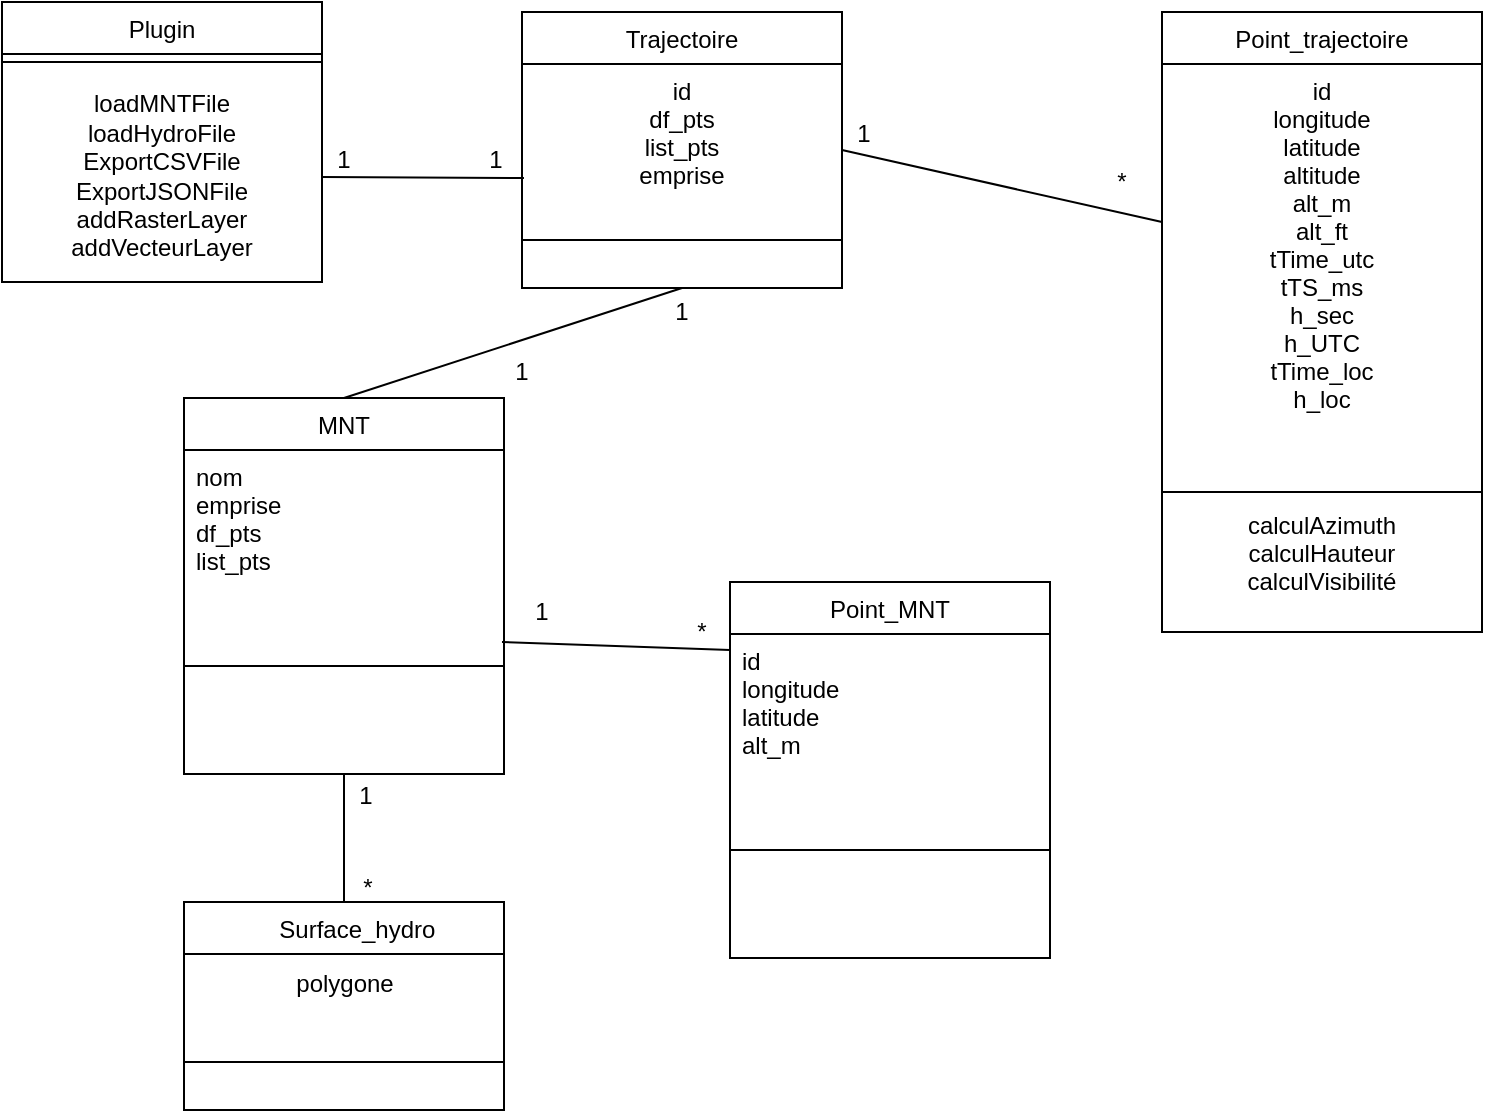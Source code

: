 <mxfile version="25.0.1">
  <diagram id="C5RBs43oDa-KdzZeNtuy" name="Page-1">
    <mxGraphModel dx="1042" dy="573" grid="1" gridSize="10" guides="1" tooltips="1" connect="1" arrows="1" fold="1" page="1" pageScale="1" pageWidth="827" pageHeight="1169" math="0" shadow="0">
      <root>
        <mxCell id="WIyWlLk6GJQsqaUBKTNV-0" />
        <mxCell id="WIyWlLk6GJQsqaUBKTNV-1" parent="WIyWlLk6GJQsqaUBKTNV-0" />
        <mxCell id="zkfFHV4jXpPFQw0GAbJ--0" value="Trajectoire" style="swimlane;fontStyle=0;align=center;verticalAlign=top;childLayout=stackLayout;horizontal=1;startSize=26;horizontalStack=0;resizeParent=1;resizeLast=0;collapsible=1;marginBottom=0;rounded=0;shadow=0;strokeWidth=1;" parent="WIyWlLk6GJQsqaUBKTNV-1" vertex="1">
          <mxGeometry x="310" y="25" width="160" height="138" as="geometry">
            <mxRectangle x="230" y="140" width="160" height="26" as="alternateBounds" />
          </mxGeometry>
        </mxCell>
        <mxCell id="zkfFHV4jXpPFQw0GAbJ--1" value="id&#xa;df_pts&#xa;list_pts&#xa;emprise" style="text;align=center;verticalAlign=top;spacingLeft=4;spacingRight=4;overflow=hidden;rotatable=0;points=[[0,0.5],[1,0.5]];portConstraint=eastwest;" parent="zkfFHV4jXpPFQw0GAbJ--0" vertex="1">
          <mxGeometry y="26" width="160" height="84" as="geometry" />
        </mxCell>
        <mxCell id="zkfFHV4jXpPFQw0GAbJ--4" value="" style="line;html=1;strokeWidth=1;align=left;verticalAlign=middle;spacingTop=-1;spacingLeft=3;spacingRight=3;rotatable=0;labelPosition=right;points=[];portConstraint=eastwest;" parent="zkfFHV4jXpPFQw0GAbJ--0" vertex="1">
          <mxGeometry y="110" width="160" height="8" as="geometry" />
        </mxCell>
        <mxCell id="zkfFHV4jXpPFQw0GAbJ--13" value="MNT" style="swimlane;fontStyle=0;align=center;verticalAlign=top;childLayout=stackLayout;horizontal=1;startSize=26;horizontalStack=0;resizeParent=1;resizeLast=0;collapsible=1;marginBottom=0;rounded=0;shadow=0;strokeWidth=1;" parent="WIyWlLk6GJQsqaUBKTNV-1" vertex="1">
          <mxGeometry x="141" y="218" width="160" height="188" as="geometry">
            <mxRectangle x="70" y="330" width="170" height="26" as="alternateBounds" />
          </mxGeometry>
        </mxCell>
        <mxCell id="zkfFHV4jXpPFQw0GAbJ--14" value="nom&#xa;emprise&#xa;df_pts&#xa;list_pts&#xa;&#xa;&#xa;" style="text;align=left;verticalAlign=top;spacingLeft=4;spacingRight=4;overflow=hidden;rotatable=0;points=[[0,0.5],[1,0.5]];portConstraint=eastwest;" parent="zkfFHV4jXpPFQw0GAbJ--13" vertex="1">
          <mxGeometry y="26" width="160" height="84" as="geometry" />
        </mxCell>
        <mxCell id="zkfFHV4jXpPFQw0GAbJ--15" value="" style="line;html=1;strokeWidth=1;align=left;verticalAlign=middle;spacingTop=-1;spacingLeft=3;spacingRight=3;rotatable=0;labelPosition=right;points=[];portConstraint=eastwest;" parent="zkfFHV4jXpPFQw0GAbJ--13" vertex="1">
          <mxGeometry y="110" width="160" height="48" as="geometry" />
        </mxCell>
        <mxCell id="zkfFHV4jXpPFQw0GAbJ--17" value="Point_trajectoire" style="swimlane;fontStyle=0;align=center;verticalAlign=top;childLayout=stackLayout;horizontal=1;startSize=26;horizontalStack=0;resizeParent=1;resizeLast=0;collapsible=1;marginBottom=0;rounded=0;shadow=0;strokeWidth=1;" parent="WIyWlLk6GJQsqaUBKTNV-1" vertex="1">
          <mxGeometry x="630" y="25" width="160" height="310" as="geometry">
            <mxRectangle x="550" y="140" width="160" height="26" as="alternateBounds" />
          </mxGeometry>
        </mxCell>
        <mxCell id="zkfFHV4jXpPFQw0GAbJ--18" value="id&#xa;longitude&#xa;latitude&#xa;altitude&#xa;alt_m&#xa;alt_ft&#xa;tTime_utc&#xa;tTS_ms&#xa;h_sec&#xa;h_UTC&#xa;tTime_loc&#xa;h_loc" style="text;align=center;verticalAlign=top;spacingLeft=4;spacingRight=4;overflow=hidden;rotatable=0;points=[[0,0.5],[1,0.5]];portConstraint=eastwest;" parent="zkfFHV4jXpPFQw0GAbJ--17" vertex="1">
          <mxGeometry y="26" width="160" height="194" as="geometry" />
        </mxCell>
        <mxCell id="zkfFHV4jXpPFQw0GAbJ--23" value="" style="line;html=1;strokeWidth=1;align=left;verticalAlign=middle;spacingTop=-1;spacingLeft=3;spacingRight=3;rotatable=0;labelPosition=right;points=[];portConstraint=eastwest;" parent="zkfFHV4jXpPFQw0GAbJ--17" vertex="1">
          <mxGeometry y="220" width="160" height="40" as="geometry" />
        </mxCell>
        <mxCell id="Qt4o-cUreyNgAg_NQsz8-40" value="&lt;div&gt;calculAzimuth&lt;/div&gt;&lt;div&gt;calculHauteur&lt;/div&gt;&lt;div&gt;calculVisibilité&lt;br&gt;&lt;/div&gt;&lt;div&gt;&lt;br&gt;&lt;/div&gt;&lt;div&gt;&lt;br&gt;&lt;/div&gt;" style="text;html=1;align=center;verticalAlign=middle;whiteSpace=wrap;rounded=0;" parent="zkfFHV4jXpPFQw0GAbJ--17" vertex="1">
          <mxGeometry y="260" width="160" height="50" as="geometry" />
        </mxCell>
        <mxCell id="Onr8bVihIS9jTBvtqYXn-4" value="" style="endArrow=none;html=1;rounded=0;exitX=0.5;exitY=0;exitDx=0;exitDy=0;entryX=0.5;entryY=1;entryDx=0;entryDy=0;" parent="WIyWlLk6GJQsqaUBKTNV-1" source="zkfFHV4jXpPFQw0GAbJ--13" target="zkfFHV4jXpPFQw0GAbJ--0" edge="1">
          <mxGeometry width="50" height="50" relative="1" as="geometry">
            <mxPoint x="390" y="320" as="sourcePoint" />
            <mxPoint x="440" y="270" as="targetPoint" />
          </mxGeometry>
        </mxCell>
        <mxCell id="Onr8bVihIS9jTBvtqYXn-5" value="" style="endArrow=none;html=1;rounded=0;entryX=0.006;entryY=0.679;entryDx=0;entryDy=0;entryPerimeter=0;" parent="WIyWlLk6GJQsqaUBKTNV-1" source="Qt4o-cUreyNgAg_NQsz8-33" target="zkfFHV4jXpPFQw0GAbJ--1" edge="1">
          <mxGeometry width="50" height="50" relative="1" as="geometry">
            <mxPoint x="160" y="340" as="sourcePoint" />
            <mxPoint x="297" y="110" as="targetPoint" />
          </mxGeometry>
        </mxCell>
        <mxCell id="Qt4o-cUreyNgAg_NQsz8-30" value="Plugin" style="swimlane;fontStyle=0;align=center;verticalAlign=top;childLayout=stackLayout;horizontal=1;startSize=26;horizontalStack=0;resizeParent=1;resizeLast=0;collapsible=1;marginBottom=0;rounded=0;shadow=0;strokeWidth=1;" parent="WIyWlLk6GJQsqaUBKTNV-1" vertex="1">
          <mxGeometry x="50" y="20" width="160" height="140" as="geometry">
            <mxRectangle x="230" y="140" width="160" height="26" as="alternateBounds" />
          </mxGeometry>
        </mxCell>
        <mxCell id="Qt4o-cUreyNgAg_NQsz8-32" value="" style="line;html=1;strokeWidth=1;align=left;verticalAlign=middle;spacingTop=-1;spacingLeft=3;spacingRight=3;rotatable=0;labelPosition=right;points=[];portConstraint=eastwest;" parent="Qt4o-cUreyNgAg_NQsz8-30" vertex="1">
          <mxGeometry y="26" width="160" height="8" as="geometry" />
        </mxCell>
        <mxCell id="Qt4o-cUreyNgAg_NQsz8-33" value="&lt;div&gt;&lt;span style=&quot;background-color: initial;&quot;&gt;loadMNTFile&lt;/span&gt;&lt;/div&gt;&lt;div&gt;loadHydroFile&lt;br&gt;&lt;/div&gt;&lt;div&gt;ExportCSVFile&lt;/div&gt;&lt;div&gt;ExportJSONFile&lt;/div&gt;&lt;div&gt;addRasterLayer&lt;/div&gt;&lt;div&gt;addVecteurLayer&lt;br&gt;&lt;/div&gt;" style="text;html=1;align=center;verticalAlign=middle;whiteSpace=wrap;rounded=0;" parent="Qt4o-cUreyNgAg_NQsz8-30" vertex="1">
          <mxGeometry y="34" width="160" height="106" as="geometry" />
        </mxCell>
        <mxCell id="Qt4o-cUreyNgAg_NQsz8-35" value="1" style="text;html=1;align=center;verticalAlign=middle;whiteSpace=wrap;rounded=0;" parent="WIyWlLk6GJQsqaUBKTNV-1" vertex="1">
          <mxGeometry x="191" y="84" width="60" height="30" as="geometry" />
        </mxCell>
        <mxCell id="Qt4o-cUreyNgAg_NQsz8-37" value="" style="endArrow=none;html=1;rounded=0;" parent="WIyWlLk6GJQsqaUBKTNV-1" target="zkfFHV4jXpPFQw0GAbJ--18" edge="1">
          <mxGeometry width="50" height="50" relative="1" as="geometry">
            <mxPoint x="470" y="94.007" as="sourcePoint" />
            <mxPoint x="560.96" y="92.878" as="targetPoint" />
          </mxGeometry>
        </mxCell>
        <mxCell id="Qt4o-cUreyNgAg_NQsz8-38" value="1" style="text;html=1;align=center;verticalAlign=middle;whiteSpace=wrap;rounded=0;" parent="WIyWlLk6GJQsqaUBKTNV-1" vertex="1">
          <mxGeometry x="451" y="71" width="60" height="30" as="geometry" />
        </mxCell>
        <mxCell id="Qt4o-cUreyNgAg_NQsz8-39" value="*" style="text;html=1;align=center;verticalAlign=middle;whiteSpace=wrap;rounded=0;" parent="WIyWlLk6GJQsqaUBKTNV-1" vertex="1">
          <mxGeometry x="580" y="95" width="60" height="30" as="geometry" />
        </mxCell>
        <mxCell id="Qt4o-cUreyNgAg_NQsz8-41" value="1" style="text;html=1;align=center;verticalAlign=middle;whiteSpace=wrap;rounded=0;" parent="WIyWlLk6GJQsqaUBKTNV-1" vertex="1">
          <mxGeometry x="267" y="84" width="60" height="30" as="geometry" />
        </mxCell>
        <mxCell id="Qt4o-cUreyNgAg_NQsz8-36" value="1" style="text;html=1;align=center;verticalAlign=middle;whiteSpace=wrap;rounded=0;" parent="WIyWlLk6GJQsqaUBKTNV-1" vertex="1">
          <mxGeometry x="230" y="190" width="160" height="30" as="geometry" />
        </mxCell>
        <mxCell id="Qt4o-cUreyNgAg_NQsz8-42" value="1" style="text;html=1;align=center;verticalAlign=middle;whiteSpace=wrap;rounded=0;" parent="WIyWlLk6GJQsqaUBKTNV-1" vertex="1">
          <mxGeometry x="360" y="160" width="60" height="30" as="geometry" />
        </mxCell>
        <mxCell id="Qt4o-cUreyNgAg_NQsz8-44" value="Point_MNT" style="swimlane;fontStyle=0;align=center;verticalAlign=top;childLayout=stackLayout;horizontal=1;startSize=26;horizontalStack=0;resizeParent=1;resizeLast=0;collapsible=1;marginBottom=0;rounded=0;shadow=0;strokeWidth=1;" parent="WIyWlLk6GJQsqaUBKTNV-1" vertex="1">
          <mxGeometry x="414" y="310" width="160" height="188" as="geometry">
            <mxRectangle x="70" y="330" width="170" height="26" as="alternateBounds" />
          </mxGeometry>
        </mxCell>
        <mxCell id="Qt4o-cUreyNgAg_NQsz8-45" value="id&#xa;longitude&#xa;latitude&#xa;alt_m&#xa;" style="text;align=left;verticalAlign=top;spacingLeft=4;spacingRight=4;overflow=hidden;rotatable=0;points=[[0,0.5],[1,0.5]];portConstraint=eastwest;" parent="Qt4o-cUreyNgAg_NQsz8-44" vertex="1">
          <mxGeometry y="26" width="160" height="84" as="geometry" />
        </mxCell>
        <mxCell id="Qt4o-cUreyNgAg_NQsz8-46" value="" style="line;html=1;strokeWidth=1;align=left;verticalAlign=middle;spacingTop=-1;spacingLeft=3;spacingRight=3;rotatable=0;labelPosition=right;points=[];portConstraint=eastwest;" parent="Qt4o-cUreyNgAg_NQsz8-44" vertex="1">
          <mxGeometry y="110" width="160" height="48" as="geometry" />
        </mxCell>
        <mxCell id="Qt4o-cUreyNgAg_NQsz8-51" value="" style="endArrow=none;html=1;rounded=0;entryX=0;entryY=0.095;entryDx=0;entryDy=0;entryPerimeter=0;" parent="WIyWlLk6GJQsqaUBKTNV-1" target="Qt4o-cUreyNgAg_NQsz8-45" edge="1">
          <mxGeometry width="50" height="50" relative="1" as="geometry">
            <mxPoint x="300" y="340" as="sourcePoint" />
            <mxPoint x="420" y="250" as="targetPoint" />
          </mxGeometry>
        </mxCell>
        <mxCell id="Qt4o-cUreyNgAg_NQsz8-52" value="1" style="text;html=1;align=center;verticalAlign=middle;whiteSpace=wrap;rounded=0;" parent="WIyWlLk6GJQsqaUBKTNV-1" vertex="1">
          <mxGeometry x="290" y="310" width="60" height="30" as="geometry" />
        </mxCell>
        <mxCell id="Qt4o-cUreyNgAg_NQsz8-53" value="*" style="text;html=1;align=center;verticalAlign=middle;whiteSpace=wrap;rounded=0;" parent="WIyWlLk6GJQsqaUBKTNV-1" vertex="1">
          <mxGeometry x="370" y="320" width="60" height="30" as="geometry" />
        </mxCell>
        <mxCell id="Qt4o-cUreyNgAg_NQsz8-55" value="    Surface_hydro" style="swimlane;fontStyle=0;align=center;verticalAlign=top;childLayout=stackLayout;horizontal=1;startSize=26;horizontalStack=0;resizeParent=1;resizeLast=0;collapsible=1;marginBottom=0;rounded=0;shadow=0;strokeWidth=1;" parent="WIyWlLk6GJQsqaUBKTNV-1" vertex="1">
          <mxGeometry x="141" y="470" width="160" height="104" as="geometry">
            <mxRectangle x="70" y="330" width="170" height="26" as="alternateBounds" />
          </mxGeometry>
        </mxCell>
        <mxCell id="Qt4o-cUreyNgAg_NQsz8-58" value="polygone" style="text;html=1;align=center;verticalAlign=middle;resizable=0;points=[];autosize=1;strokeColor=none;fillColor=none;" parent="Qt4o-cUreyNgAg_NQsz8-55" vertex="1">
          <mxGeometry y="26" width="160" height="30" as="geometry" />
        </mxCell>
        <mxCell id="Qt4o-cUreyNgAg_NQsz8-57" value="" style="line;html=1;strokeWidth=1;align=left;verticalAlign=middle;spacingTop=-1;spacingLeft=3;spacingRight=3;rotatable=0;labelPosition=right;points=[];portConstraint=eastwest;" parent="Qt4o-cUreyNgAg_NQsz8-55" vertex="1">
          <mxGeometry y="56" width="160" height="48" as="geometry" />
        </mxCell>
        <mxCell id="Qt4o-cUreyNgAg_NQsz8-59" value="" style="endArrow=none;html=1;rounded=0;exitX=0.5;exitY=0;exitDx=0;exitDy=0;entryX=0.5;entryY=1;entryDx=0;entryDy=0;" parent="WIyWlLk6GJQsqaUBKTNV-1" source="Qt4o-cUreyNgAg_NQsz8-55" target="zkfFHV4jXpPFQw0GAbJ--13" edge="1">
          <mxGeometry width="50" height="50" relative="1" as="geometry">
            <mxPoint x="370" y="470" as="sourcePoint" />
            <mxPoint x="420" y="420" as="targetPoint" />
          </mxGeometry>
        </mxCell>
        <mxCell id="Qt4o-cUreyNgAg_NQsz8-60" value="1" style="text;html=1;align=center;verticalAlign=middle;whiteSpace=wrap;rounded=0;" parent="WIyWlLk6GJQsqaUBKTNV-1" vertex="1">
          <mxGeometry x="202" y="402" width="60" height="30" as="geometry" />
        </mxCell>
        <mxCell id="Qt4o-cUreyNgAg_NQsz8-65" value="*" style="text;html=1;align=center;verticalAlign=middle;whiteSpace=wrap;rounded=0;" parent="WIyWlLk6GJQsqaUBKTNV-1" vertex="1">
          <mxGeometry x="203" y="448" width="60" height="30" as="geometry" />
        </mxCell>
      </root>
    </mxGraphModel>
  </diagram>
</mxfile>
